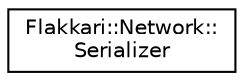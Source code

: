 digraph "Graphical Class Hierarchy"
{
 // LATEX_PDF_SIZE
  edge [fontname="Helvetica",fontsize="10",labelfontname="Helvetica",labelfontsize="10"];
  node [fontname="Helvetica",fontsize="10",shape=record];
  rankdir="LR";
  Node0 [label="Flakkari::Network::\lSerializer",height=0.2,width=0.4,color="black", fillcolor="white", style="filled",URL="$d2/d4f/classFlakkari_1_1Network_1_1Serializer.html",tooltip="Class used to serialize and deserialize objects."];
}
